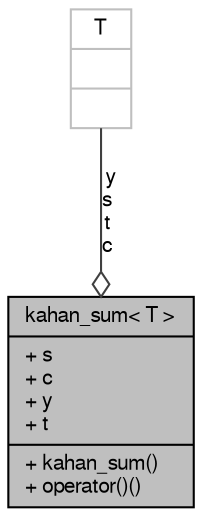 digraph G
{
  edge [fontname="FreeSans",fontsize="10",labelfontname="FreeSans",labelfontsize="10"];
  node [fontname="FreeSans",fontsize="10",shape=record];
  Node1 [label="{kahan_sum\< T \>\n|+ s\l+ c\l+ y\l+ t\l|+ kahan_sum()\l+ operator()()\l}",height=0.2,width=0.4,color="black", fillcolor="grey75", style="filled" fontcolor="black"];
  Node2 -> Node1 [color="grey25",fontsize="10",style="solid",label=" y\ns\nt\nc" ,arrowhead="odiamond",fontname="FreeSans"];
  Node2 [label="{T\n||}",height=0.2,width=0.4,color="grey75", fillcolor="white", style="filled"];
}
